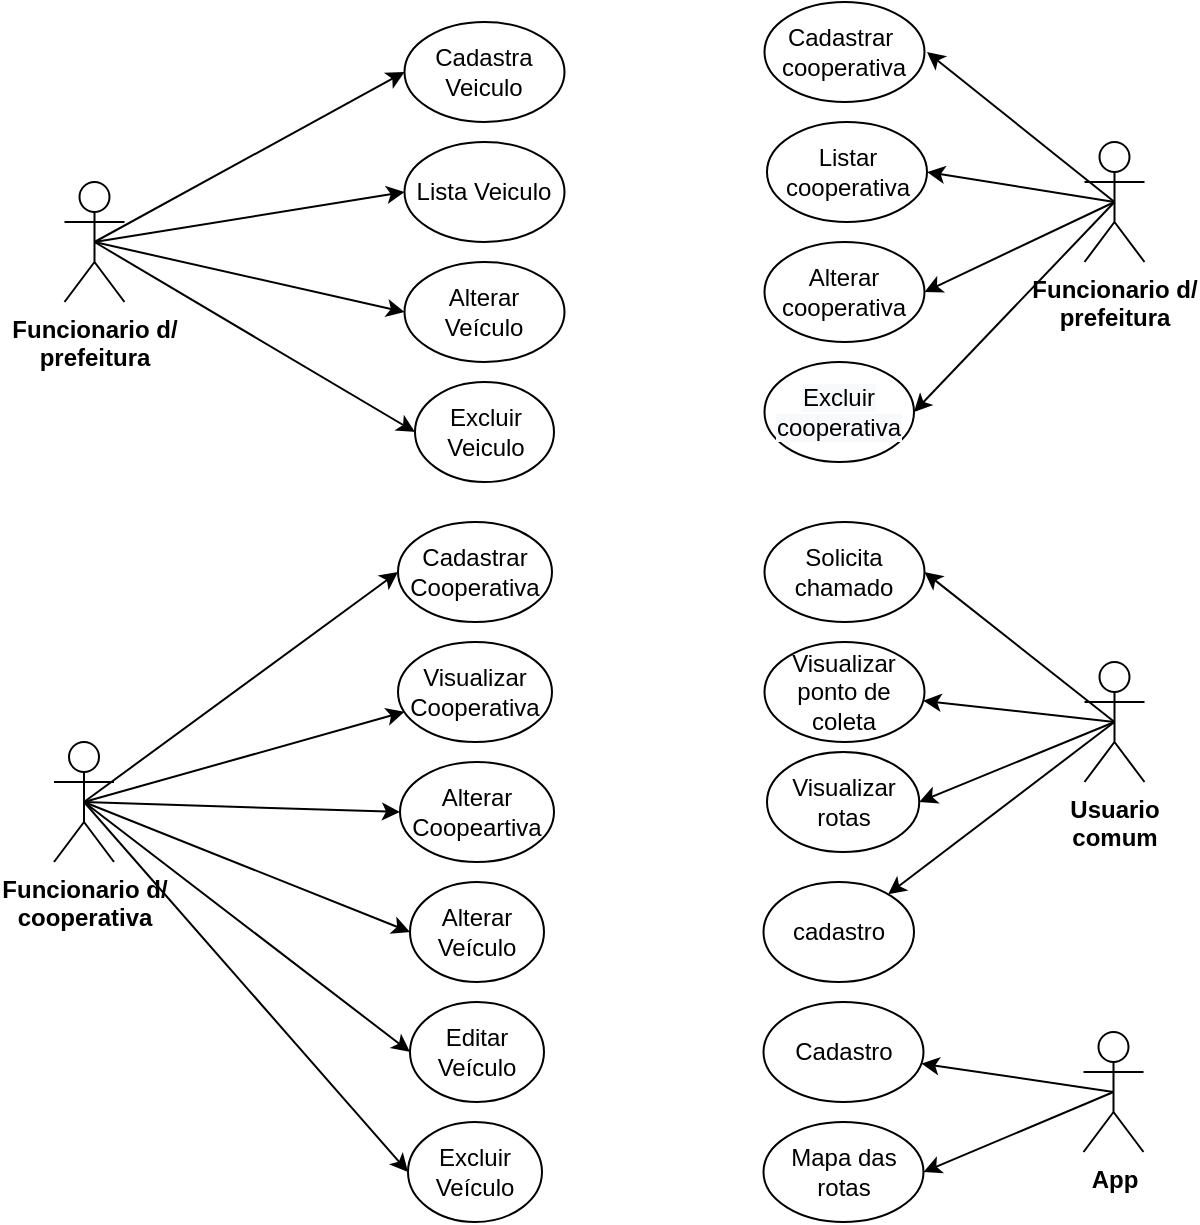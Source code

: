 <?xml version="1.0" encoding="UTF-8"?>
<mxfile version="13.9.9" type="device"><diagram id="2yGatSTMKAHJJzApL_bh" name="Page-1"><mxGraphModel dx="1185" dy="685" grid="1" gridSize="10" guides="1" tooltips="1" connect="1" arrows="1" fold="1" page="1" pageScale="1" pageWidth="827" pageHeight="1169" math="0" shadow="0"><root><mxCell id="0"/><mxCell id="1" parent="0"/><mxCell id="6JNZygQUlnN5KbiNZVgW-3" style="rounded=0;orthogonalLoop=1;jettySize=auto;html=1;exitX=0.5;exitY=0.5;exitDx=0;exitDy=0;exitPerimeter=0;" parent="1" source="6JNZygQUlnN5KbiNZVgW-1" target="6JNZygQUlnN5KbiNZVgW-2" edge="1"><mxGeometry relative="1" as="geometry"><mxPoint x="617.25" y="380" as="sourcePoint"/></mxGeometry></mxCell><mxCell id="6JNZygQUlnN5KbiNZVgW-5" style="edgeStyle=none;rounded=0;orthogonalLoop=1;jettySize=auto;html=1;entryX=1;entryY=0.5;entryDx=0;entryDy=0;exitX=0.5;exitY=0.5;exitDx=0;exitDy=0;exitPerimeter=0;" parent="1" source="6JNZygQUlnN5KbiNZVgW-1" target="6JNZygQUlnN5KbiNZVgW-4" edge="1"><mxGeometry relative="1" as="geometry"><mxPoint x="617.25" y="380" as="sourcePoint"/></mxGeometry></mxCell><mxCell id="nfYz-j7CeE-Yiu04tb3u-1" style="rounded=0;orthogonalLoop=1;jettySize=auto;html=1;entryX=1;entryY=0.5;entryDx=0;entryDy=0;exitX=0.5;exitY=0.5;exitDx=0;exitDy=0;exitPerimeter=0;" parent="1" source="6JNZygQUlnN5KbiNZVgW-1" target="6JNZygQUlnN5KbiNZVgW-33" edge="1"><mxGeometry relative="1" as="geometry"/></mxCell><mxCell id="6JNZygQUlnN5KbiNZVgW-1" value="&lt;b&gt;Usuario&lt;br&gt;comum&lt;/b&gt;" style="shape=umlActor;verticalLabelPosition=bottom;verticalAlign=top;html=1;outlineConnect=0;" parent="1" vertex="1"><mxGeometry x="615.25" y="350" width="30" height="60" as="geometry"/></mxCell><mxCell id="6JNZygQUlnN5KbiNZVgW-2" value="Visualizar ponto de coleta" style="ellipse;whiteSpace=wrap;html=1;" parent="1" vertex="1"><mxGeometry x="455.25" y="340" width="80" height="50" as="geometry"/></mxCell><mxCell id="6JNZygQUlnN5KbiNZVgW-4" value="Solicita chamado" style="ellipse;whiteSpace=wrap;html=1;" parent="1" vertex="1"><mxGeometry x="455.25" y="280" width="80" height="50" as="geometry"/></mxCell><mxCell id="6JNZygQUlnN5KbiNZVgW-19" style="rounded=0;orthogonalLoop=1;jettySize=auto;html=1;exitX=0.5;exitY=0.5;exitDx=0;exitDy=0;exitPerimeter=0;" parent="1" source="6JNZygQUlnN5KbiNZVgW-23" target="6JNZygQUlnN5KbiNZVgW-24" edge="1"><mxGeometry relative="1" as="geometry"/></mxCell><mxCell id="6JNZygQUlnN5KbiNZVgW-20" style="edgeStyle=none;rounded=0;orthogonalLoop=1;jettySize=auto;html=1;entryX=0;entryY=0.5;entryDx=0;entryDy=0;exitX=0.5;exitY=0.5;exitDx=0;exitDy=0;exitPerimeter=0;" parent="1" source="6JNZygQUlnN5KbiNZVgW-23" target="6JNZygQUlnN5KbiNZVgW-25" edge="1"><mxGeometry relative="1" as="geometry"/></mxCell><mxCell id="6JNZygQUlnN5KbiNZVgW-21" style="edgeStyle=none;rounded=0;orthogonalLoop=1;jettySize=auto;html=1;entryX=0;entryY=0.5;entryDx=0;entryDy=0;exitX=0.5;exitY=0.5;exitDx=0;exitDy=0;exitPerimeter=0;" parent="1" source="6JNZygQUlnN5KbiNZVgW-23" target="6JNZygQUlnN5KbiNZVgW-26" edge="1"><mxGeometry relative="1" as="geometry"/></mxCell><mxCell id="nfYz-j7CeE-Yiu04tb3u-2" style="edgeStyle=none;rounded=0;orthogonalLoop=1;jettySize=auto;html=1;entryX=0;entryY=0.5;entryDx=0;entryDy=0;exitX=0.5;exitY=0.5;exitDx=0;exitDy=0;exitPerimeter=0;" parent="1" source="6JNZygQUlnN5KbiNZVgW-23" target="6JNZygQUlnN5KbiNZVgW-34" edge="1"><mxGeometry relative="1" as="geometry"/></mxCell><mxCell id="nfYz-j7CeE-Yiu04tb3u-5" style="edgeStyle=none;rounded=0;orthogonalLoop=1;jettySize=auto;html=1;entryX=0;entryY=0.5;entryDx=0;entryDy=0;exitX=0.5;exitY=0.5;exitDx=0;exitDy=0;exitPerimeter=0;" parent="1" source="6JNZygQUlnN5KbiNZVgW-23" target="6JNZygQUlnN5KbiNZVgW-35" edge="1"><mxGeometry relative="1" as="geometry"/></mxCell><mxCell id="nfYz-j7CeE-Yiu04tb3u-6" style="edgeStyle=none;rounded=0;orthogonalLoop=1;jettySize=auto;html=1;entryX=0;entryY=0.5;entryDx=0;entryDy=0;exitX=0.5;exitY=0.5;exitDx=0;exitDy=0;exitPerimeter=0;" parent="1" source="6JNZygQUlnN5KbiNZVgW-23" target="6JNZygQUlnN5KbiNZVgW-36" edge="1"><mxGeometry relative="1" as="geometry"/></mxCell><mxCell id="6JNZygQUlnN5KbiNZVgW-23" value="&lt;b&gt;Funcionario d/ &lt;br&gt;cooperativa&lt;/b&gt;" style="shape=umlActor;verticalLabelPosition=bottom;verticalAlign=top;html=1;outlineConnect=0;" parent="1" vertex="1"><mxGeometry x="100" y="390" width="30" height="60" as="geometry"/></mxCell><mxCell id="6JNZygQUlnN5KbiNZVgW-24" value="Visualizar Cooperativa" style="ellipse;whiteSpace=wrap;html=1;" parent="1" vertex="1"><mxGeometry x="272" y="340" width="77" height="50" as="geometry"/></mxCell><mxCell id="6JNZygQUlnN5KbiNZVgW-25" value="Cadastrar Cooperativa" style="ellipse;whiteSpace=wrap;html=1;" parent="1" vertex="1"><mxGeometry x="272" y="280" width="77" height="50" as="geometry"/></mxCell><mxCell id="6JNZygQUlnN5KbiNZVgW-26" value="Alterar Coopeartiva" style="ellipse;whiteSpace=wrap;html=1;" parent="1" vertex="1"><mxGeometry x="273" y="400" width="77" height="50" as="geometry"/></mxCell><mxCell id="6JNZygQUlnN5KbiNZVgW-33" value="Visualizar rotas" style="ellipse;whiteSpace=wrap;html=1;" parent="1" vertex="1"><mxGeometry x="456.5" y="395" width="76.12" height="50" as="geometry"/></mxCell><mxCell id="6JNZygQUlnN5KbiNZVgW-34" value="Alterar Veículo" style="ellipse;whiteSpace=wrap;html=1;" parent="1" vertex="1"><mxGeometry x="278" y="460" width="67" height="50" as="geometry"/></mxCell><mxCell id="6JNZygQUlnN5KbiNZVgW-35" value="Editar Veículo" style="ellipse;whiteSpace=wrap;html=1;" parent="1" vertex="1"><mxGeometry x="278" y="520" width="67" height="50" as="geometry"/></mxCell><mxCell id="6JNZygQUlnN5KbiNZVgW-36" value="Excluir Veículo" style="ellipse;whiteSpace=wrap;html=1;" parent="1" vertex="1"><mxGeometry x="277" y="580" width="67" height="50" as="geometry"/></mxCell><mxCell id="cg706iFrLAUU505omZdA-10" style="rounded=0;orthogonalLoop=1;jettySize=auto;html=1;exitX=0.5;exitY=0.5;exitDx=0;exitDy=0;exitPerimeter=0;" parent="1" source="cg706iFrLAUU505omZdA-14" target="cg706iFrLAUU505omZdA-15" edge="1"><mxGeometry relative="1" as="geometry"><mxPoint x="566.75" y="580" as="sourcePoint"/></mxGeometry></mxCell><mxCell id="cg706iFrLAUU505omZdA-12" style="edgeStyle=none;rounded=0;orthogonalLoop=1;jettySize=auto;html=1;entryX=1;entryY=0.5;entryDx=0;entryDy=0;exitX=0.5;exitY=0.5;exitDx=0;exitDy=0;exitPerimeter=0;" parent="1" source="cg706iFrLAUU505omZdA-14" target="cg706iFrLAUU505omZdA-17" edge="1"><mxGeometry relative="1" as="geometry"><mxPoint x="566.75" y="580" as="sourcePoint"/></mxGeometry></mxCell><mxCell id="cg706iFrLAUU505omZdA-14" value="&lt;b&gt;App&lt;/b&gt;" style="shape=umlActor;verticalLabelPosition=bottom;verticalAlign=top;html=1;outlineConnect=0;" parent="1" vertex="1"><mxGeometry x="614.75" y="535" width="30" height="60" as="geometry"/></mxCell><mxCell id="cg706iFrLAUU505omZdA-15" value="Cadastro" style="ellipse;whiteSpace=wrap;html=1;" parent="1" vertex="1"><mxGeometry x="454.75" y="520" width="80" height="50" as="geometry"/></mxCell><mxCell id="cg706iFrLAUU505omZdA-17" value="Mapa das rotas" style="ellipse;whiteSpace=wrap;html=1;" parent="1" vertex="1"><mxGeometry x="454.75" y="580" width="80" height="50" as="geometry"/></mxCell><mxCell id="nfYz-j7CeE-Yiu04tb3u-21" style="edgeStyle=none;rounded=0;orthogonalLoop=1;jettySize=auto;html=1;entryX=0;entryY=0.5;entryDx=0;entryDy=0;exitX=0.5;exitY=0.5;exitDx=0;exitDy=0;exitPerimeter=0;" parent="1" source="nfYz-j7CeE-Yiu04tb3u-25" target="nfYz-j7CeE-Yiu04tb3u-19" edge="1"><mxGeometry relative="1" as="geometry"/></mxCell><mxCell id="nfYz-j7CeE-Yiu04tb3u-22" style="edgeStyle=none;rounded=0;orthogonalLoop=1;jettySize=auto;html=1;entryX=0;entryY=0.5;entryDx=0;entryDy=0;exitX=0.5;exitY=0.5;exitDx=0;exitDy=0;exitPerimeter=0;" parent="1" source="nfYz-j7CeE-Yiu04tb3u-25" target="nfYz-j7CeE-Yiu04tb3u-20" edge="1"><mxGeometry relative="1" as="geometry"/></mxCell><mxCell id="nfYz-j7CeE-Yiu04tb3u-23" style="edgeStyle=none;rounded=0;orthogonalLoop=1;jettySize=auto;html=1;entryX=0;entryY=0.5;entryDx=0;entryDy=0;exitX=0.5;exitY=0.5;exitDx=0;exitDy=0;exitPerimeter=0;" parent="1" source="nfYz-j7CeE-Yiu04tb3u-25" target="nfYz-j7CeE-Yiu04tb3u-17" edge="1"><mxGeometry relative="1" as="geometry"/></mxCell><mxCell id="nfYz-j7CeE-Yiu04tb3u-24" style="edgeStyle=none;rounded=0;orthogonalLoop=1;jettySize=auto;html=1;entryX=0;entryY=0.5;entryDx=0;entryDy=0;exitX=0.5;exitY=0.5;exitDx=0;exitDy=0;exitPerimeter=0;" parent="1" source="nfYz-j7CeE-Yiu04tb3u-25" target="nfYz-j7CeE-Yiu04tb3u-18" edge="1"><mxGeometry relative="1" as="geometry"/></mxCell><mxCell id="nfYz-j7CeE-Yiu04tb3u-17" value="Lista Veiculo" style="ellipse;whiteSpace=wrap;html=1;" parent="1" vertex="1"><mxGeometry x="275.25" y="90" width="80" height="50" as="geometry"/></mxCell><mxCell id="nfYz-j7CeE-Yiu04tb3u-18" value="Cadastra Veiculo" style="ellipse;whiteSpace=wrap;html=1;" parent="1" vertex="1"><mxGeometry x="275.25" y="30" width="80" height="50" as="geometry"/></mxCell><mxCell id="nfYz-j7CeE-Yiu04tb3u-19" value="Excluir Veiculo" style="ellipse;whiteSpace=wrap;html=1;" parent="1" vertex="1"><mxGeometry x="280.5" y="210" width="69.5" height="50" as="geometry"/></mxCell><mxCell id="nfYz-j7CeE-Yiu04tb3u-20" value="Alterar Veículo" style="ellipse;whiteSpace=wrap;html=1;" parent="1" vertex="1"><mxGeometry x="275.25" y="150" width="80" height="50" as="geometry"/></mxCell><mxCell id="nfYz-j7CeE-Yiu04tb3u-25" value="&lt;b&gt;Funcionario d/&lt;br&gt;prefeitura&lt;/b&gt;" style="shape=umlActor;verticalLabelPosition=bottom;verticalAlign=top;html=1;outlineConnect=0;" parent="1" vertex="1"><mxGeometry x="105.25" y="110" width="30" height="60" as="geometry"/></mxCell><mxCell id="nfYz-j7CeE-Yiu04tb3u-30" value="Listar cooperativa" style="ellipse;whiteSpace=wrap;html=1;" parent="1" vertex="1"><mxGeometry x="456.5" y="80" width="80" height="50" as="geometry"/></mxCell><mxCell id="nfYz-j7CeE-Yiu04tb3u-31" value="Cadastrar&amp;nbsp;&lt;br&gt;cooperativa" style="ellipse;whiteSpace=wrap;html=1;" parent="1" vertex="1"><mxGeometry x="455.25" y="20" width="80" height="50" as="geometry"/></mxCell><mxCell id="nfYz-j7CeE-Yiu04tb3u-32" value="&#10;&#10;&lt;span style=&quot;color: rgb(0, 0, 0); font-family: helvetica; font-size: 12px; font-style: normal; font-weight: 400; letter-spacing: normal; text-align: center; text-indent: 0px; text-transform: none; word-spacing: 0px; background-color: rgb(248, 249, 250); display: inline; float: none;&quot;&gt;Excluir cooperativa&lt;/span&gt;&#10;&#10;" style="ellipse;whiteSpace=wrap;html=1;" parent="1" vertex="1"><mxGeometry x="455.25" y="200" width="74.75" height="50" as="geometry"/></mxCell><mxCell id="nfYz-j7CeE-Yiu04tb3u-33" value="Alterar cooperativa" style="ellipse;whiteSpace=wrap;html=1;" parent="1" vertex="1"><mxGeometry x="455.25" y="140" width="80" height="50" as="geometry"/></mxCell><mxCell id="nfYz-j7CeE-Yiu04tb3u-35" style="edgeStyle=none;rounded=0;orthogonalLoop=1;jettySize=auto;html=1;entryX=1;entryY=0.5;entryDx=0;entryDy=0;exitX=0.5;exitY=0.5;exitDx=0;exitDy=0;exitPerimeter=0;" parent="1" source="nfYz-j7CeE-Yiu04tb3u-34" target="nfYz-j7CeE-Yiu04tb3u-32" edge="1"><mxGeometry relative="1" as="geometry"/></mxCell><mxCell id="nfYz-j7CeE-Yiu04tb3u-36" style="edgeStyle=none;rounded=0;orthogonalLoop=1;jettySize=auto;html=1;entryX=1;entryY=0.5;entryDx=0;entryDy=0;exitX=0.5;exitY=0.5;exitDx=0;exitDy=0;exitPerimeter=0;" parent="1" source="nfYz-j7CeE-Yiu04tb3u-34" target="nfYz-j7CeE-Yiu04tb3u-33" edge="1"><mxGeometry relative="1" as="geometry"/></mxCell><mxCell id="nfYz-j7CeE-Yiu04tb3u-37" style="edgeStyle=none;rounded=0;orthogonalLoop=1;jettySize=auto;html=1;entryX=1;entryY=0.5;entryDx=0;entryDy=0;exitX=0.5;exitY=0.5;exitDx=0;exitDy=0;exitPerimeter=0;" parent="1" source="nfYz-j7CeE-Yiu04tb3u-34" target="nfYz-j7CeE-Yiu04tb3u-30" edge="1"><mxGeometry relative="1" as="geometry"/></mxCell><mxCell id="nfYz-j7CeE-Yiu04tb3u-38" style="edgeStyle=none;rounded=0;orthogonalLoop=1;jettySize=auto;html=1;entryX=1;entryY=0.5;entryDx=0;entryDy=0;exitX=0.5;exitY=0.5;exitDx=0;exitDy=0;exitPerimeter=0;" parent="1" source="nfYz-j7CeE-Yiu04tb3u-34" edge="1"><mxGeometry relative="1" as="geometry"><mxPoint x="536.5" y="45" as="targetPoint"/></mxGeometry></mxCell><mxCell id="nfYz-j7CeE-Yiu04tb3u-34" value="&lt;b&gt;Funcionario d/&lt;br&gt;prefeitura&lt;/b&gt;" style="shape=umlActor;verticalLabelPosition=bottom;verticalAlign=top;html=1;outlineConnect=0;" parent="1" vertex="1"><mxGeometry x="615.25" y="90" width="30" height="60" as="geometry"/></mxCell><mxCell id="Rwyrb5PCTJe01_7DEE7F-3" value="" style="endArrow=classic;html=1;exitX=0.5;exitY=0.5;exitDx=0;exitDy=0;exitPerimeter=0;" edge="1" parent="1" source="6JNZygQUlnN5KbiNZVgW-1" target="Rwyrb5PCTJe01_7DEE7F-4"><mxGeometry width="50" height="50" relative="1" as="geometry"><mxPoint x="410" y="440" as="sourcePoint"/><mxPoint x="520" y="500" as="targetPoint"/></mxGeometry></mxCell><mxCell id="Rwyrb5PCTJe01_7DEE7F-4" value="cadastro" style="ellipse;whiteSpace=wrap;html=1;" vertex="1" parent="1"><mxGeometry x="454.75" y="460" width="75.25" height="50" as="geometry"/></mxCell></root></mxGraphModel></diagram></mxfile>